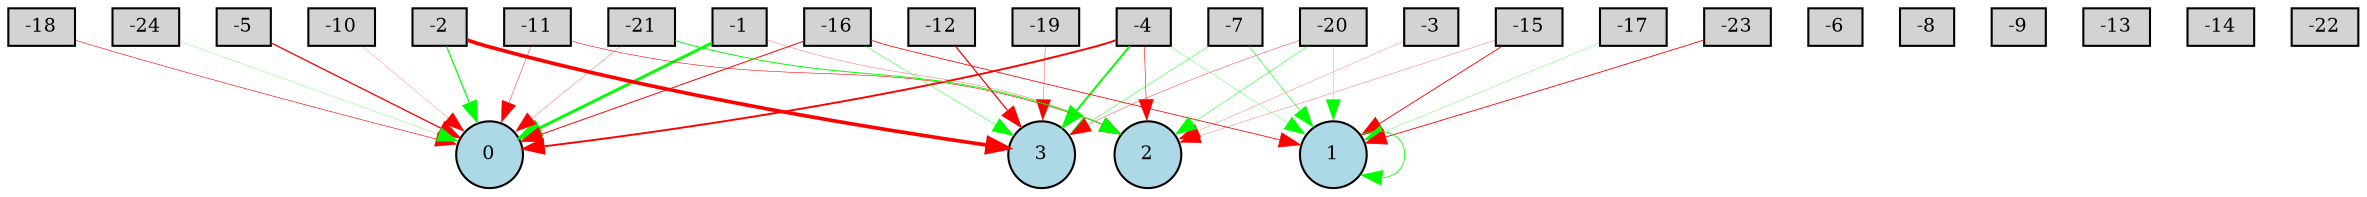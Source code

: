 digraph {
	node [fontsize=9 height=0.2 shape=circle width=0.2]
	-1 [fillcolor=lightgray shape=box style=filled]
	-2 [fillcolor=lightgray shape=box style=filled]
	-3 [fillcolor=lightgray shape=box style=filled]
	-4 [fillcolor=lightgray shape=box style=filled]
	-5 [fillcolor=lightgray shape=box style=filled]
	-6 [fillcolor=lightgray shape=box style=filled]
	-7 [fillcolor=lightgray shape=box style=filled]
	-8 [fillcolor=lightgray shape=box style=filled]
	-9 [fillcolor=lightgray shape=box style=filled]
	-10 [fillcolor=lightgray shape=box style=filled]
	-11 [fillcolor=lightgray shape=box style=filled]
	-12 [fillcolor=lightgray shape=box style=filled]
	-13 [fillcolor=lightgray shape=box style=filled]
	-14 [fillcolor=lightgray shape=box style=filled]
	-15 [fillcolor=lightgray shape=box style=filled]
	-16 [fillcolor=lightgray shape=box style=filled]
	-17 [fillcolor=lightgray shape=box style=filled]
	-18 [fillcolor=lightgray shape=box style=filled]
	-19 [fillcolor=lightgray shape=box style=filled]
	-20 [fillcolor=lightgray shape=box style=filled]
	-21 [fillcolor=lightgray shape=box style=filled]
	-22 [fillcolor=lightgray shape=box style=filled]
	-23 [fillcolor=lightgray shape=box style=filled]
	-24 [fillcolor=lightgray shape=box style=filled]
	0 [fillcolor=lightblue style=filled]
	1 [fillcolor=lightblue style=filled]
	2 [fillcolor=lightblue style=filled]
	3 [fillcolor=lightblue style=filled]
	-20 -> 2 [color=green penwidth=0.22626942714482784 style=solid]
	-2 -> 0 [color=green penwidth=0.5859037317852457 style=solid]
	-19 -> 3 [color=red penwidth=0.165895080976741 style=solid]
	-16 -> 3 [color=green penwidth=0.21104734778227033 style=solid]
	-15 -> 2 [color=red penwidth=0.12634939240591206 style=solid]
	-4 -> 2 [color=red penwidth=0.2720785187203698 style=solid]
	-20 -> 3 [color=red penwidth=0.17654105804985043 style=solid]
	-1 -> 0 [color=green penwidth=1.3721359211625634 style=solid]
	-11 -> 0 [color=red penwidth=0.20103446869865432 style=solid]
	-15 -> 1 [color=red penwidth=0.42430844519719246 style=solid]
	-4 -> 3 [color=green penwidth=0.9216519066938359 style=solid]
	-21 -> 0 [color=red penwidth=0.1352649024565728 style=solid]
	-16 -> 0 [color=red penwidth=0.4636122280790026 style=solid]
	-3 -> 2 [color=red penwidth=0.11176759210781385 style=solid]
	-10 -> 0 [color=red penwidth=0.10404543905972932 style=solid]
	-7 -> 3 [color=green penwidth=0.21273015813862486 style=solid]
	1 -> 1 [color=green penwidth=0.38532541396165676 style=solid]
	-7 -> 1 [color=green penwidth=0.27702149757376926 style=solid]
	-5 -> 0 [color=red penwidth=0.6211847229218136 style=solid]
	-1 -> 2 [color=red penwidth=0.13485027706314545 style=solid]
	-16 -> 1 [color=red penwidth=0.3866077253773563 style=solid]
	-4 -> 0 [color=red penwidth=0.9192321480786914 style=solid]
	-20 -> 1 [color=green penwidth=0.15275076958058104 style=solid]
	-23 -> 1 [color=red penwidth=0.4110190902987184 style=solid]
	-12 -> 3 [color=red penwidth=0.5906010577798289 style=solid]
	-2 -> 3 [color=red penwidth=1.760423269561342 style=solid]
	-21 -> 2 [color=green penwidth=0.46876292117501206 style=solid]
	-24 -> 0 [color=green penwidth=0.1221487568608034 style=solid]
	-11 -> 2 [color=red penwidth=0.27223906543806475 style=solid]
	-17 -> 1 [color=green penwidth=0.14045040221871738 style=solid]
	-4 -> 1 [color=green penwidth=0.154380555711163 style=solid]
	-18 -> 0 [color=red penwidth=0.2833637256894602 style=solid]
}
